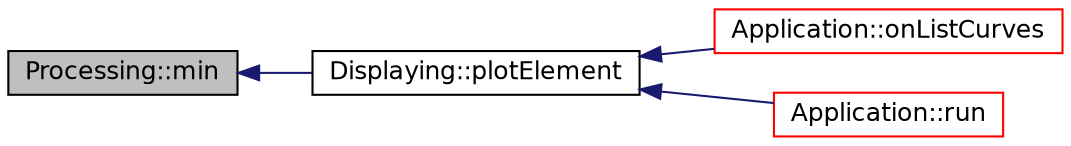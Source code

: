 digraph "Processing::min"
{
 // INTERACTIVE_SVG=YES
  edge [fontname="Helvetica",fontsize="12",labelfontname="Helvetica",labelfontsize="12"];
  node [fontname="Helvetica",fontsize="12",shape=record];
  rankdir="LR";
  Node1 [label="Processing::min",height=0.2,width=0.4,color="black", fillcolor="grey75", style="filled" fontcolor="black"];
  Node1 -> Node2 [dir="back",color="midnightblue",fontsize="12",style="solid",fontname="Helvetica"];
  Node2 [label="Displaying::plotElement",height=0.2,width=0.4,color="black", fillcolor="white", style="filled",URL="$a00003.html#a2eb8d02c398ddd7708260ec230ceafcc",tooltip="Plots Calibration curves. "];
  Node2 -> Node3 [dir="back",color="midnightblue",fontsize="12",style="solid",fontname="Helvetica"];
  Node3 [label="Application::onListCurves",height=0.2,width=0.4,color="red", fillcolor="white", style="filled",URL="$a00001.html#a4c314b290d0ecc615133d5bf6799b710",tooltip="Slot of clicking on Elements list in Calibration curve view. "];
  Node2 -> Node4 [dir="back",color="midnightblue",fontsize="12",style="solid",fontname="Helvetica"];
  Node4 [label="Application::run",height=0.2,width=0.4,color="red", fillcolor="white", style="filled",URL="$a00001.html#a68965449404743bf1add056784d6cf81",tooltip="Slot of clicking on proceed button. "];
}
